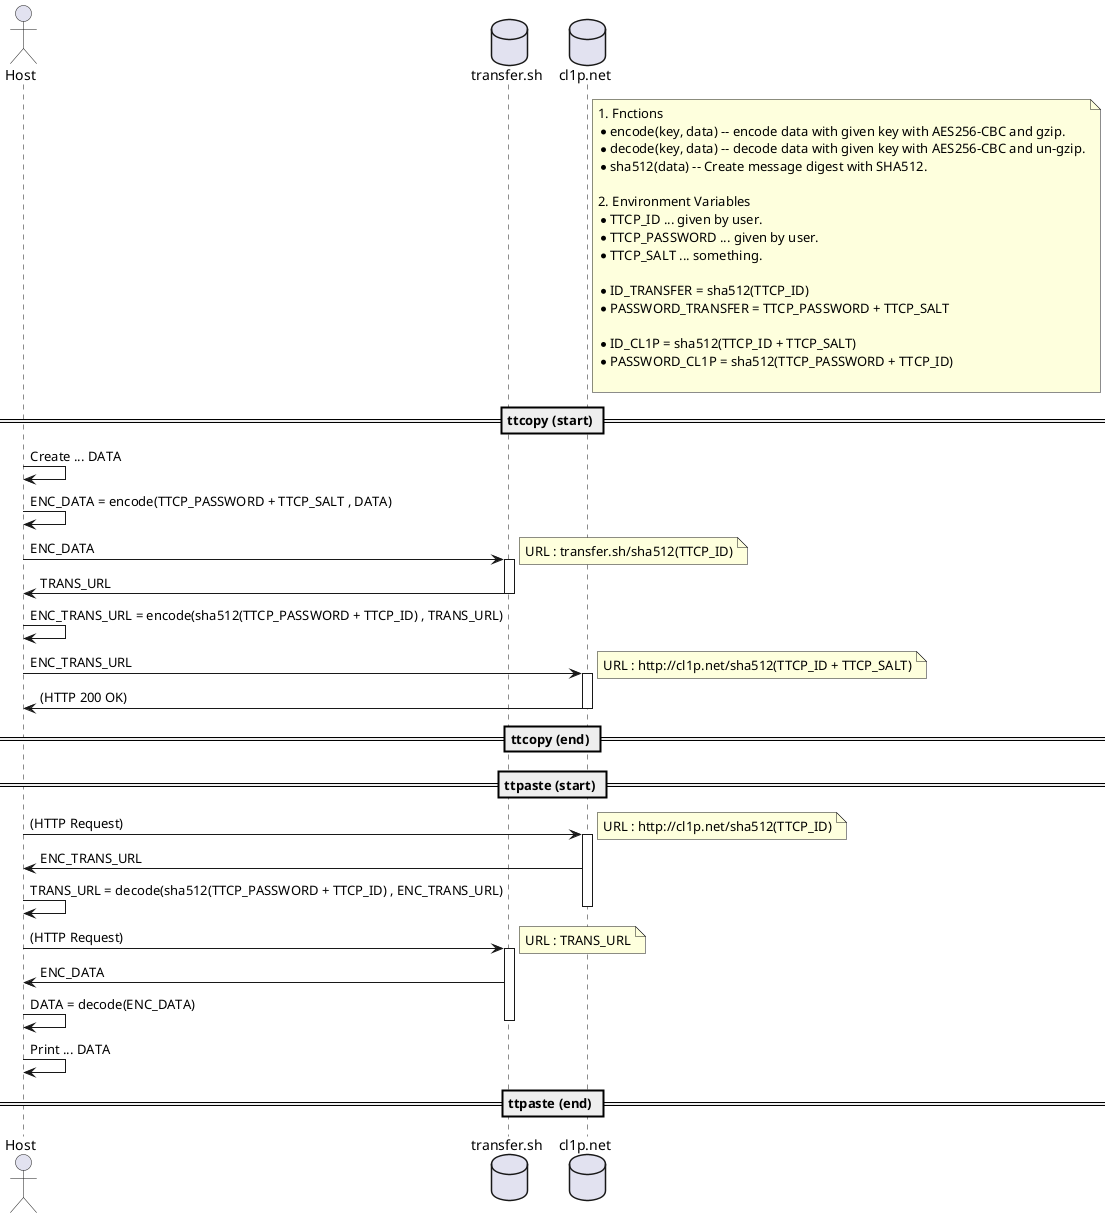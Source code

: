 @startuml
actor Host
database transfer.sh
database cl1p.net

note right of cl1p.net
    # Fnctions
    * encode(key, data) -- encode data with given key with AES256-CBC and gzip.
    * decode(key, data) -- decode data with given key with AES256-CBC and un-gzip.
    * sha512(data) -- Create message digest with SHA512.

    # Environment Variables
    * TTCP_ID ... given by user.
    * TTCP_PASSWORD ... given by user.
    * TTCP_SALT ... something.

    * ID_TRANSFER = sha512(TTCP_ID)
    * PASSWORD_TRANSFER = TTCP_PASSWORD + TTCP_SALT

    * ID_CL1P = sha512(TTCP_ID + TTCP_SALT)
    * PASSWORD_CL1P = sha512(TTCP_PASSWORD + TTCP_ID)

end note

== ttcopy (start) ==

Host -> Host : Create ... DATA
Host -> Host : ENC_DATA = encode(TTCP_PASSWORD + TTCP_SALT , DATA)
Host -> transfer.sh : ENC_DATA
note right : URL : transfer.sh/sha512(TTCP_ID)
activate transfer.sh
transfer.sh -> Host : TRANS_URL
deactivate transfer.sh

Host -> Host : ENC_TRANS_URL = encode(sha512(TTCP_PASSWORD + TTCP_ID) , TRANS_URL)

Host -> cl1p.net : ENC_TRANS_URL
note right : URL : http://cl1p.net/sha512(TTCP_ID + TTCP_SALT)

activate cl1p.net
cl1p.net -> Host : (HTTP 200 OK)
deactivate cl1p.net

== ttcopy (end) ==

== ttpaste (start) ==

Host -> cl1p.net : (HTTP Request)
note right : URL : http://cl1p.net/sha512(TTCP_ID)
activate cl1p.net
cl1p.net -> Host : ENC_TRANS_URL
Host -> Host : TRANS_URL = decode(sha512(TTCP_PASSWORD + TTCP_ID) , ENC_TRANS_URL)
deactivate cl1p.net

Host -> transfer.sh : (HTTP Request)
note right : URL : TRANS_URL
activate transfer.sh
transfer.sh -> Host : ENC_DATA
Host -> Host : DATA = decode(ENC_DATA)
deactivate transfer.sh
Host -> Host : Print ... DATA

== ttpaste (end) ==

@enduml
